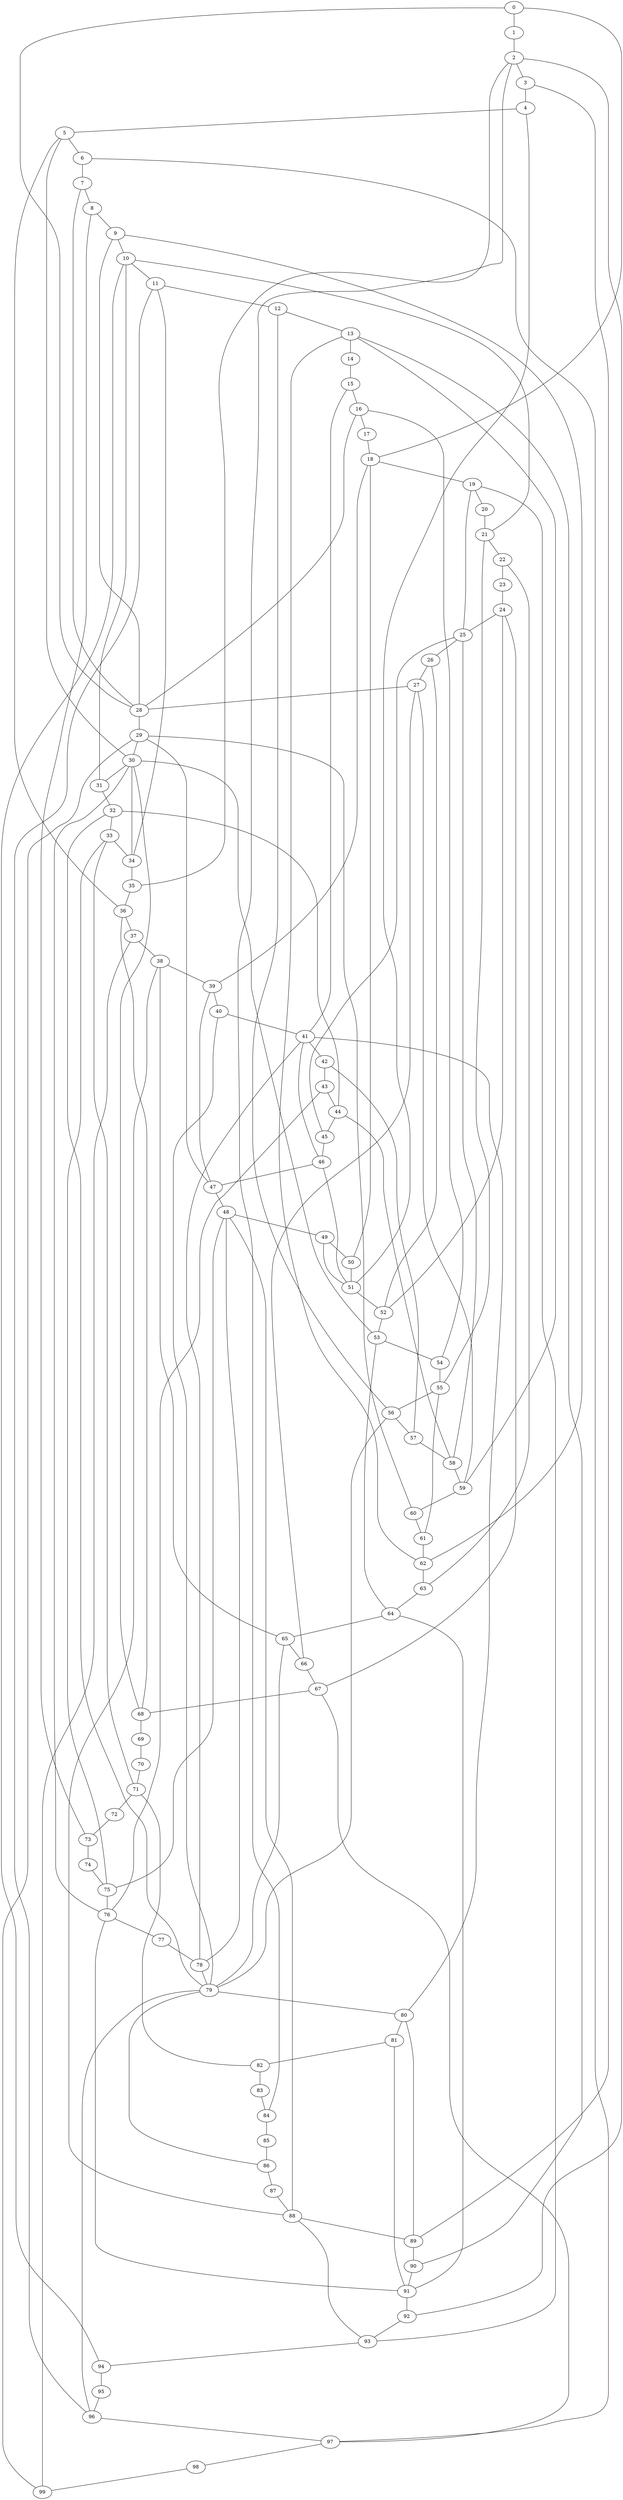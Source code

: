 
graph graphname {
    0 -- 1
0 -- 18
0 -- 28
1 -- 2
2 -- 3
2 -- 84
2 -- 35
2 -- 92
3 -- 4
3 -- 89
4 -- 5
4 -- 51
5 -- 6
5 -- 30
5 -- 36
6 -- 7
6 -- 97
7 -- 8
7 -- 28
8 -- 9
8 -- 73
9 -- 10
9 -- 62
9 -- 28
10 -- 11
10 -- 21
10 -- 31
10 -- 94
11 -- 12
11 -- 34
11 -- 96
12 -- 13
12 -- 56
13 -- 14
13 -- 59
13 -- 62
13 -- 90
14 -- 15
15 -- 16
15 -- 41
16 -- 17
16 -- 54
16 -- 28
17 -- 18
18 -- 19
18 -- 50
18 -- 39
19 -- 20
19 -- 25
19 -- 93
20 -- 21
21 -- 22
21 -- 55
22 -- 23
22 -- 63
23 -- 24
24 -- 25
24 -- 67
24 -- 52
25 -- 26
25 -- 45
25 -- 58
26 -- 27
26 -- 52
27 -- 28
27 -- 59
27 -- 66
28 -- 29
29 -- 30
29 -- 47
29 -- 99
29 -- 60
30 -- 31
30 -- 34
30 -- 76
30 -- 53
30 -- 68
31 -- 32
32 -- 33
32 -- 79
32 -- 44
33 -- 34
33 -- 71
33 -- 75
34 -- 35
35 -- 36
36 -- 37
36 -- 68
37 -- 38
37 -- 99
38 -- 39
38 -- 65
38 -- 88
39 -- 40
39 -- 47
40 -- 41
40 -- 79
41 -- 42
41 -- 78
41 -- 80
41 -- 46
42 -- 43
42 -- 57
43 -- 44
43 -- 76
44 -- 45
44 -- 58
45 -- 46
46 -- 47
46 -- 51
47 -- 48
48 -- 49
48 -- 75
48 -- 78
48 -- 88
49 -- 50
49 -- 51
50 -- 51
51 -- 52
52 -- 53
53 -- 54
53 -- 64
54 -- 55
55 -- 56
55 -- 61
56 -- 57
56 -- 79
57 -- 58
58 -- 59
59 -- 60
60 -- 61
61 -- 62
62 -- 63
63 -- 64
64 -- 65
64 -- 91
65 -- 66
65 -- 79
66 -- 67
67 -- 68
67 -- 97
68 -- 69
69 -- 70
70 -- 71
71 -- 72
71 -- 82
72 -- 73
73 -- 74
74 -- 75
75 -- 76
76 -- 77
76 -- 91
77 -- 78
78 -- 79
79 -- 80
79 -- 96
79 -- 86
80 -- 81
80 -- 89
81 -- 82
81 -- 91
82 -- 83
83 -- 84
84 -- 85
85 -- 86
86 -- 87
87 -- 88
88 -- 89
88 -- 93
89 -- 90
90 -- 91
91 -- 92
92 -- 93
93 -- 94
94 -- 95
95 -- 96
96 -- 97
97 -- 98
98 -- 99

}
